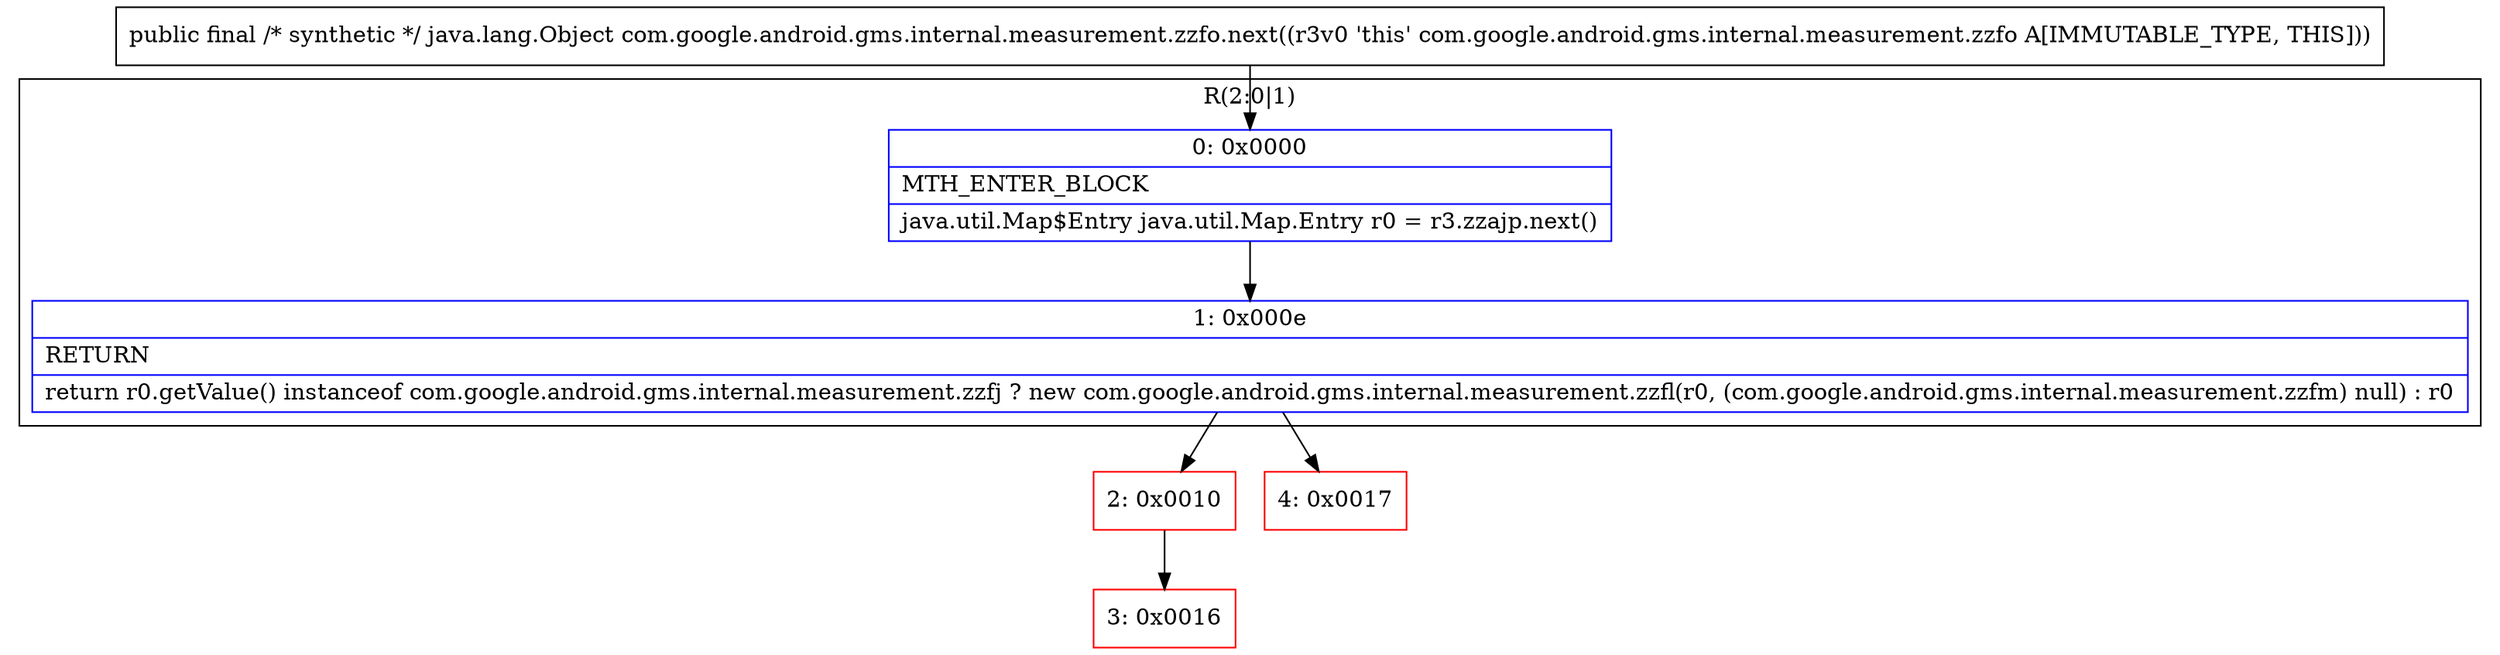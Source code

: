 digraph "CFG forcom.google.android.gms.internal.measurement.zzfo.next()Ljava\/lang\/Object;" {
subgraph cluster_Region_1911641152 {
label = "R(2:0|1)";
node [shape=record,color=blue];
Node_0 [shape=record,label="{0\:\ 0x0000|MTH_ENTER_BLOCK\l|java.util.Map$Entry java.util.Map.Entry r0 = r3.zzajp.next()\l}"];
Node_1 [shape=record,label="{1\:\ 0x000e|RETURN\l|return r0.getValue() instanceof com.google.android.gms.internal.measurement.zzfj ? new com.google.android.gms.internal.measurement.zzfl(r0, (com.google.android.gms.internal.measurement.zzfm) null) : r0\l}"];
}
Node_2 [shape=record,color=red,label="{2\:\ 0x0010}"];
Node_3 [shape=record,color=red,label="{3\:\ 0x0016}"];
Node_4 [shape=record,color=red,label="{4\:\ 0x0017}"];
MethodNode[shape=record,label="{public final \/* synthetic *\/ java.lang.Object com.google.android.gms.internal.measurement.zzfo.next((r3v0 'this' com.google.android.gms.internal.measurement.zzfo A[IMMUTABLE_TYPE, THIS])) }"];
MethodNode -> Node_0;
Node_0 -> Node_1;
Node_1 -> Node_2;
Node_1 -> Node_4;
Node_2 -> Node_3;
}


